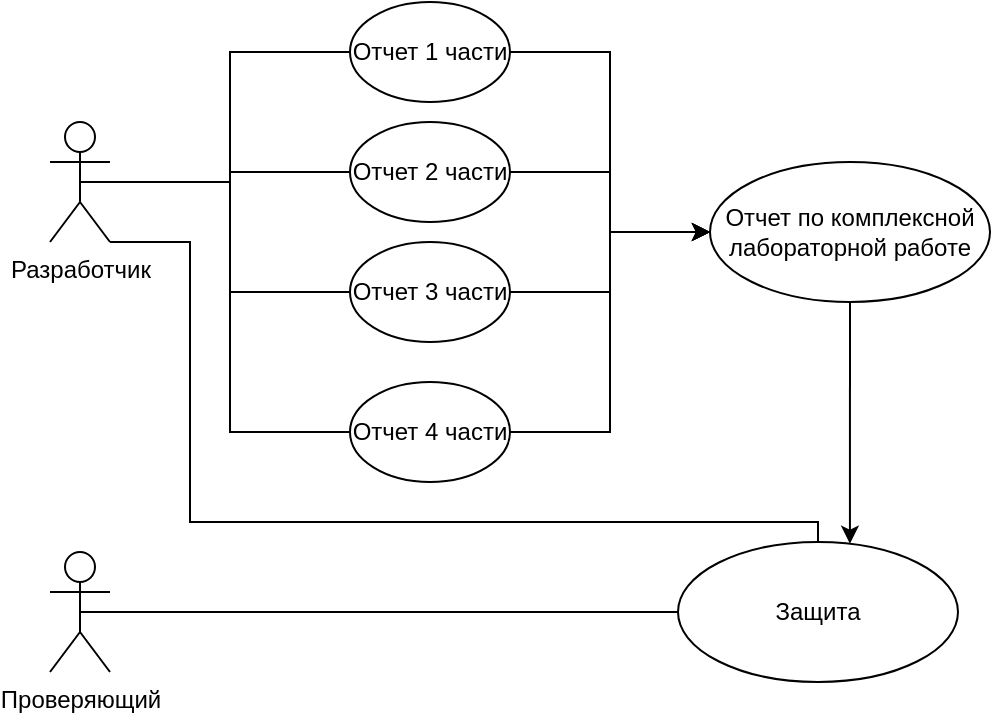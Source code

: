 <mxfile version="24.3.1" type="github">
  <diagram name="Страница — 1" id="KepIqm0Msr7op7VGCUGq">
    <mxGraphModel dx="910" dy="500" grid="0" gridSize="10" guides="1" tooltips="1" connect="1" arrows="1" fold="1" page="1" pageScale="1" pageWidth="827" pageHeight="1169" math="0" shadow="0">
      <root>
        <mxCell id="0" />
        <mxCell id="1" parent="0" />
        <mxCell id="5vE_nFmM-4_iTHlVYh-p-7" style="edgeStyle=orthogonalEdgeStyle;rounded=0;orthogonalLoop=1;jettySize=auto;html=1;exitX=0.5;exitY=0.5;exitDx=0;exitDy=0;exitPerimeter=0;entryX=0;entryY=0.5;entryDx=0;entryDy=0;endArrow=none;endFill=0;" edge="1" parent="1" source="5vE_nFmM-4_iTHlVYh-p-1" target="5vE_nFmM-4_iTHlVYh-p-3">
          <mxGeometry relative="1" as="geometry" />
        </mxCell>
        <mxCell id="5vE_nFmM-4_iTHlVYh-p-8" style="edgeStyle=orthogonalEdgeStyle;rounded=0;orthogonalLoop=1;jettySize=auto;html=1;exitX=0.5;exitY=0.5;exitDx=0;exitDy=0;exitPerimeter=0;entryX=0;entryY=0.5;entryDx=0;entryDy=0;endArrow=none;endFill=0;" edge="1" parent="1" source="5vE_nFmM-4_iTHlVYh-p-1" target="5vE_nFmM-4_iTHlVYh-p-4">
          <mxGeometry relative="1" as="geometry" />
        </mxCell>
        <mxCell id="5vE_nFmM-4_iTHlVYh-p-9" style="edgeStyle=orthogonalEdgeStyle;rounded=0;orthogonalLoop=1;jettySize=auto;html=1;exitX=0.5;exitY=0.5;exitDx=0;exitDy=0;exitPerimeter=0;entryX=0;entryY=0.5;entryDx=0;entryDy=0;endArrow=none;endFill=0;" edge="1" parent="1" source="5vE_nFmM-4_iTHlVYh-p-1" target="5vE_nFmM-4_iTHlVYh-p-5">
          <mxGeometry relative="1" as="geometry" />
        </mxCell>
        <mxCell id="5vE_nFmM-4_iTHlVYh-p-10" style="edgeStyle=orthogonalEdgeStyle;rounded=0;orthogonalLoop=1;jettySize=auto;html=1;exitX=0.5;exitY=0.5;exitDx=0;exitDy=0;exitPerimeter=0;entryX=0;entryY=0.5;entryDx=0;entryDy=0;endArrow=none;endFill=0;" edge="1" parent="1" source="5vE_nFmM-4_iTHlVYh-p-1" target="5vE_nFmM-4_iTHlVYh-p-6">
          <mxGeometry relative="1" as="geometry" />
        </mxCell>
        <mxCell id="5vE_nFmM-4_iTHlVYh-p-22" style="edgeStyle=orthogonalEdgeStyle;rounded=0;orthogonalLoop=1;jettySize=auto;html=1;exitX=1;exitY=1;exitDx=0;exitDy=0;exitPerimeter=0;entryX=0.5;entryY=0;entryDx=0;entryDy=0;endArrow=none;endFill=0;" edge="1" parent="1" source="5vE_nFmM-4_iTHlVYh-p-1" target="5vE_nFmM-4_iTHlVYh-p-20">
          <mxGeometry relative="1" as="geometry">
            <Array as="points">
              <mxPoint x="100" y="140" />
              <mxPoint x="100" y="280" />
              <mxPoint x="414" y="280" />
            </Array>
          </mxGeometry>
        </mxCell>
        <mxCell id="5vE_nFmM-4_iTHlVYh-p-1" value="Разработчик" style="shape=umlActor;verticalLabelPosition=bottom;verticalAlign=top;html=1;" vertex="1" parent="1">
          <mxGeometry x="30" y="80" width="30" height="60" as="geometry" />
        </mxCell>
        <mxCell id="5vE_nFmM-4_iTHlVYh-p-21" style="edgeStyle=orthogonalEdgeStyle;rounded=0;orthogonalLoop=1;jettySize=auto;html=1;exitX=0.5;exitY=0.5;exitDx=0;exitDy=0;exitPerimeter=0;entryX=0;entryY=0.5;entryDx=0;entryDy=0;endArrow=none;endFill=0;" edge="1" parent="1" source="5vE_nFmM-4_iTHlVYh-p-2" target="5vE_nFmM-4_iTHlVYh-p-20">
          <mxGeometry relative="1" as="geometry" />
        </mxCell>
        <mxCell id="5vE_nFmM-4_iTHlVYh-p-2" value="Проверяющий" style="shape=umlActor;verticalLabelPosition=bottom;verticalAlign=top;html=1;" vertex="1" parent="1">
          <mxGeometry x="30" y="295" width="30" height="60" as="geometry" />
        </mxCell>
        <mxCell id="5vE_nFmM-4_iTHlVYh-p-19" style="edgeStyle=orthogonalEdgeStyle;rounded=0;orthogonalLoop=1;jettySize=auto;html=1;exitX=1;exitY=0.5;exitDx=0;exitDy=0;entryX=0;entryY=0.5;entryDx=0;entryDy=0;" edge="1" parent="1" source="5vE_nFmM-4_iTHlVYh-p-3" target="5vE_nFmM-4_iTHlVYh-p-11">
          <mxGeometry relative="1" as="geometry" />
        </mxCell>
        <mxCell id="5vE_nFmM-4_iTHlVYh-p-3" value="Отчет 1 части" style="ellipse;whiteSpace=wrap;html=1;" vertex="1" parent="1">
          <mxGeometry x="180" y="20" width="80" height="50" as="geometry" />
        </mxCell>
        <mxCell id="5vE_nFmM-4_iTHlVYh-p-15" style="edgeStyle=orthogonalEdgeStyle;rounded=0;orthogonalLoop=1;jettySize=auto;html=1;exitX=1;exitY=0.5;exitDx=0;exitDy=0;entryX=0;entryY=0.5;entryDx=0;entryDy=0;" edge="1" parent="1" source="5vE_nFmM-4_iTHlVYh-p-4" target="5vE_nFmM-4_iTHlVYh-p-11">
          <mxGeometry relative="1" as="geometry" />
        </mxCell>
        <mxCell id="5vE_nFmM-4_iTHlVYh-p-4" value="Отчет 2 части" style="ellipse;whiteSpace=wrap;html=1;" vertex="1" parent="1">
          <mxGeometry x="180" y="80" width="80" height="50" as="geometry" />
        </mxCell>
        <mxCell id="5vE_nFmM-4_iTHlVYh-p-13" style="edgeStyle=orthogonalEdgeStyle;rounded=0;orthogonalLoop=1;jettySize=auto;html=1;exitX=1;exitY=0.5;exitDx=0;exitDy=0;entryX=0;entryY=0.5;entryDx=0;entryDy=0;" edge="1" parent="1" source="5vE_nFmM-4_iTHlVYh-p-5" target="5vE_nFmM-4_iTHlVYh-p-11">
          <mxGeometry relative="1" as="geometry" />
        </mxCell>
        <mxCell id="5vE_nFmM-4_iTHlVYh-p-5" value="Отчет 3 части" style="ellipse;whiteSpace=wrap;html=1;" vertex="1" parent="1">
          <mxGeometry x="180" y="140" width="80" height="50" as="geometry" />
        </mxCell>
        <mxCell id="5vE_nFmM-4_iTHlVYh-p-18" style="edgeStyle=orthogonalEdgeStyle;rounded=0;orthogonalLoop=1;jettySize=auto;html=1;exitX=1;exitY=0.5;exitDx=0;exitDy=0;entryX=0;entryY=0.5;entryDx=0;entryDy=0;" edge="1" parent="1" source="5vE_nFmM-4_iTHlVYh-p-6" target="5vE_nFmM-4_iTHlVYh-p-11">
          <mxGeometry relative="1" as="geometry" />
        </mxCell>
        <mxCell id="5vE_nFmM-4_iTHlVYh-p-6" value="Отчет 4 части" style="ellipse;whiteSpace=wrap;html=1;" vertex="1" parent="1">
          <mxGeometry x="180" y="210" width="80" height="50" as="geometry" />
        </mxCell>
        <mxCell id="5vE_nFmM-4_iTHlVYh-p-11" value="Отчет по комплексной лабораторной работе" style="ellipse;whiteSpace=wrap;html=1;" vertex="1" parent="1">
          <mxGeometry x="360" y="100" width="140" height="70" as="geometry" />
        </mxCell>
        <mxCell id="5vE_nFmM-4_iTHlVYh-p-20" value="Защита" style="ellipse;whiteSpace=wrap;html=1;" vertex="1" parent="1">
          <mxGeometry x="344" y="290" width="140" height="70" as="geometry" />
        </mxCell>
        <mxCell id="5vE_nFmM-4_iTHlVYh-p-23" style="edgeStyle=orthogonalEdgeStyle;rounded=0;orthogonalLoop=1;jettySize=auto;html=1;exitX=0.5;exitY=1;exitDx=0;exitDy=0;entryX=0.614;entryY=0.012;entryDx=0;entryDy=0;entryPerimeter=0;" edge="1" parent="1" source="5vE_nFmM-4_iTHlVYh-p-11" target="5vE_nFmM-4_iTHlVYh-p-20">
          <mxGeometry relative="1" as="geometry" />
        </mxCell>
      </root>
    </mxGraphModel>
  </diagram>
</mxfile>
